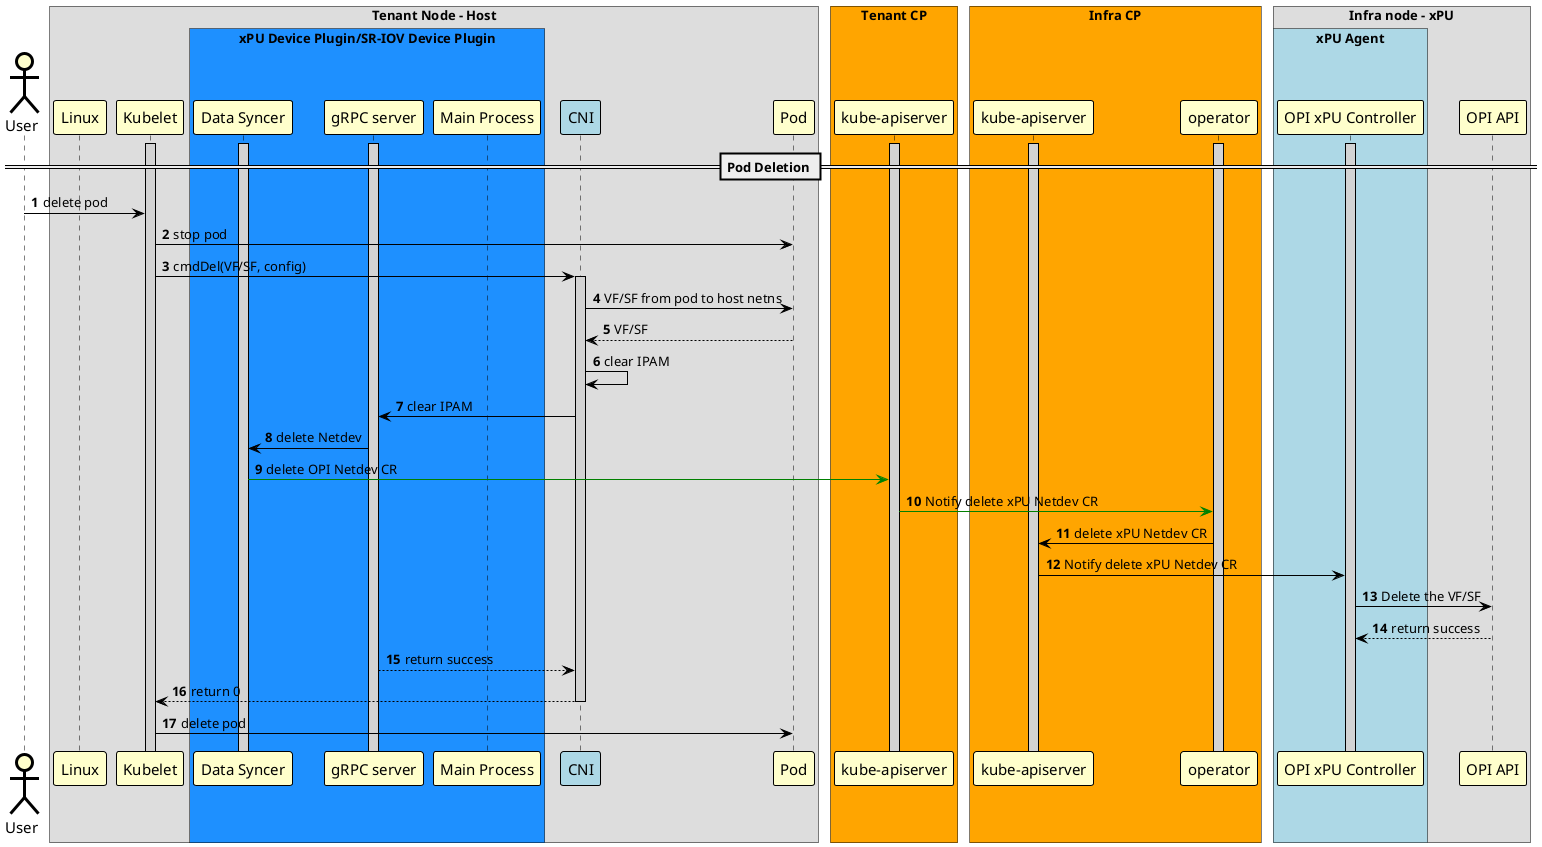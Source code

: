@startuml
!pragma teoz true
skinparam noteBorderColor Black
skinparam noteBorderThickness 1
skinparam noteBackgroundColor Yellow

skinparam sequence {
	BoxBorderColor Black
	BoxFontSize 20

	ArrowColor Black
	ArrowThickness 1

	ActorBorderColor Black
	ActorBorderThickness 3
	ActorBackgroundColor Business
	ActorFontSize 15

	ParticipantBorderColor Black
	ParticipantBorderThickness 1
	ParticipantBackgroundColor Business
	ParticipantFontSize 15

	LifeLineBorderColor Black
	LifeLineBorderThickness 1
	LifeLineBackgroundColor LightGray
}

actor "User"
box "Tenant Node - Host"
	participant "Linux"
	participant "Kubelet"
  box "xPU Device Plugin/SR-IOV Device Plugin" #dodgerblue
         participant "Data Syncer"
         participant "gRPC server"
		 participant "Main Process"
  end box
	participant "CNI" #LightBlue
	participant "Pod"
end box

box "Tenant CP" #Orange
  participant "kube-apiserver" as api1
end box

box "Infra CP" #Orange
  participant "kube-apiserver" as api2
  participant "operator"
end box

box "Infra node - xPU"
  box "xPU Agent" #LightBlue
	participant "OPI xPU Controller"
  end box
  participant "OPI API"
end box

activate api1
activate api2
activate "Kubelet"
activate "operator"
activate "gRPC server"
activate "OPI xPU Controller"
activate "Data Syncer"

== Pod Deletion ==
autonumber

"User" -> "Kubelet": delete pod
"Kubelet" -> "Pod" : stop pod
deactivate "Pod"
"Kubelet" -> "CNI" : cmdDel(VF/SF, config)
activate "CNI"
"CNI" -> "Pod" : VF/SF from pod to host netns
"Pod" --> "CNI" : VF/SF
"CNI" -> "CNI" : clear IPAM
"CNI" -> "gRPC server": clear IPAM
"gRPC server" -> "Data Syncer": delete Netdev
"Data Syncer" -[#green]> api1: delete OPI Netdev CR
api1 -[#green]> "operator": Notify delete xPU Netdev CR
"operator" -> api2: delete xPU Netdev CR
api2 -> "OPI xPU Controller": Notify delete xPU Netdev CR
"OPI xPU Controller"->"OPI API": Delete the VF/SF
"OPI API" --> "OPI xPU Controller": return success
"gRPC server" --> "CNI": return success
"CNI" --> "Kubelet": return 0
deactivate "CNI"

"Kubelet" -> "Pod" : delete pod
deactivate "Pod"

@enduml